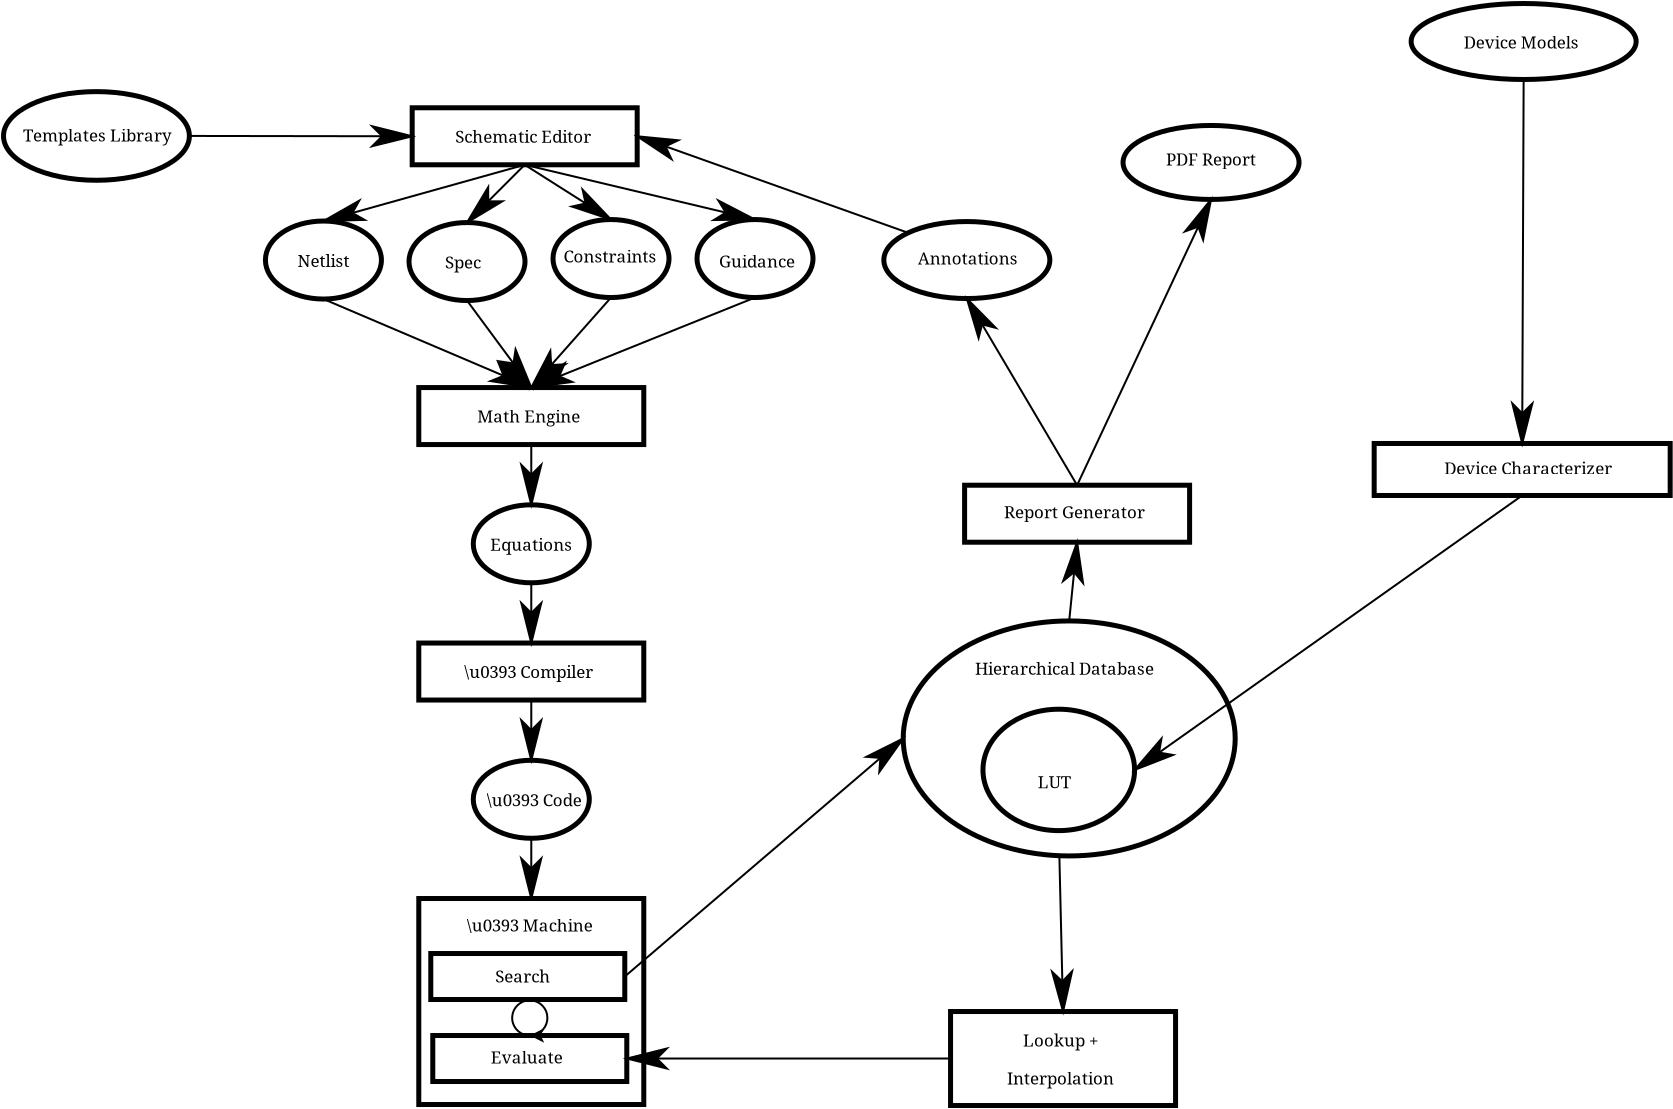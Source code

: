 <?xml version="1.0" encoding="UTF-8"?>
<dia:diagram xmlns:dia="http://www.lysator.liu.se/~alla/dia/">
  <dia:layer name="Background" visible="true" active="true">
    <dia:group>
      <dia:object type="Standard - Box" version="0" id="O0">
        <dia:attribute name="obj_pos">
          <dia:point val="94.903,44.109"/>
        </dia:attribute>
        <dia:attribute name="obj_bb">
          <dia:rectangle val="94.778,43.984;106.278,48.934"/>
        </dia:attribute>
        <dia:attribute name="elem_corner">
          <dia:point val="94.903,44.109"/>
        </dia:attribute>
        <dia:attribute name="elem_width">
          <dia:real val="11.25"/>
        </dia:attribute>
        <dia:attribute name="elem_height">
          <dia:real val="4.7"/>
        </dia:attribute>
        <dia:attribute name="border_width">
          <dia:real val="0.25"/>
        </dia:attribute>
        <dia:attribute name="show_background">
          <dia:boolean val="true"/>
        </dia:attribute>
      </dia:object>
      <dia:object type="Standard - Text" version="1" id="O1">
        <dia:attribute name="obj_pos">
          <dia:point val="100.403,45.859"/>
        </dia:attribute>
        <dia:attribute name="obj_bb">
          <dia:rectangle val="98.32,45.072;102.487,46.059"/>
        </dia:attribute>
        <dia:attribute name="text">
          <dia:composite type="text">
            <dia:attribute name="string">
              <dia:string>#Lookup +#</dia:string>
            </dia:attribute>
            <dia:attribute name="font">
              <dia:font family="serif" style="0" name="Times-Roman"/>
            </dia:attribute>
            <dia:attribute name="height">
              <dia:real val="1.058"/>
            </dia:attribute>
            <dia:attribute name="pos">
              <dia:point val="100.403,45.859"/>
            </dia:attribute>
            <dia:attribute name="color">
              <dia:color val="#000000"/>
            </dia:attribute>
            <dia:attribute name="alignment">
              <dia:enum val="1"/>
            </dia:attribute>
          </dia:composite>
        </dia:attribute>
        <dia:attribute name="valign">
          <dia:enum val="3"/>
        </dia:attribute>
      </dia:object>
      <dia:object type="Standard - Text" version="1" id="O2">
        <dia:attribute name="obj_pos">
          <dia:point val="100.403,47.759"/>
        </dia:attribute>
        <dia:attribute name="obj_bb">
          <dia:rectangle val="97.593,46.971;103.213,47.959"/>
        </dia:attribute>
        <dia:attribute name="text">
          <dia:composite type="text">
            <dia:attribute name="string">
              <dia:string>#Interpolation#</dia:string>
            </dia:attribute>
            <dia:attribute name="font">
              <dia:font family="serif" style="0" name="Times-Roman"/>
            </dia:attribute>
            <dia:attribute name="height">
              <dia:real val="1.058"/>
            </dia:attribute>
            <dia:attribute name="pos">
              <dia:point val="100.403,47.759"/>
            </dia:attribute>
            <dia:attribute name="color">
              <dia:color val="#000000"/>
            </dia:attribute>
            <dia:attribute name="alignment">
              <dia:enum val="1"/>
            </dia:attribute>
          </dia:composite>
        </dia:attribute>
        <dia:attribute name="valign">
          <dia:enum val="3"/>
        </dia:attribute>
      </dia:object>
    </dia:group>
    <dia:group>
      <dia:object type="Standard - Box" version="0" id="O3">
        <dia:attribute name="obj_pos">
          <dia:point val="95.605,17.794"/>
        </dia:attribute>
        <dia:attribute name="obj_bb">
          <dia:rectangle val="95.48,17.669;106.98,20.769"/>
        </dia:attribute>
        <dia:attribute name="elem_corner">
          <dia:point val="95.605,17.794"/>
        </dia:attribute>
        <dia:attribute name="elem_width">
          <dia:real val="11.25"/>
        </dia:attribute>
        <dia:attribute name="elem_height">
          <dia:real val="2.85"/>
        </dia:attribute>
        <dia:attribute name="border_width">
          <dia:real val="0.25"/>
        </dia:attribute>
        <dia:attribute name="show_background">
          <dia:boolean val="true"/>
        </dia:attribute>
      </dia:object>
      <dia:object type="Standard - Text" version="1" id="O4">
        <dia:attribute name="obj_pos">
          <dia:point val="101.105,19.444"/>
        </dia:attribute>
        <dia:attribute name="obj_bb">
          <dia:rectangle val="97.306,18.657;104.903,19.644"/>
        </dia:attribute>
        <dia:attribute name="text">
          <dia:composite type="text">
            <dia:attribute name="string">
              <dia:string>#Report Generator#</dia:string>
            </dia:attribute>
            <dia:attribute name="font">
              <dia:font family="serif" style="0" name="Times-Roman"/>
            </dia:attribute>
            <dia:attribute name="height">
              <dia:real val="1.058"/>
            </dia:attribute>
            <dia:attribute name="pos">
              <dia:point val="101.105,19.444"/>
            </dia:attribute>
            <dia:attribute name="color">
              <dia:color val="#000000"/>
            </dia:attribute>
            <dia:attribute name="alignment">
              <dia:enum val="1"/>
            </dia:attribute>
          </dia:composite>
        </dia:attribute>
        <dia:attribute name="valign">
          <dia:enum val="3"/>
        </dia:attribute>
      </dia:object>
    </dia:group>
    <dia:group>
      <dia:object type="Standard - Box" version="0" id="O5">
        <dia:attribute name="obj_pos">
          <dia:point val="116.084,15.707"/>
        </dia:attribute>
        <dia:attribute name="obj_bb">
          <dia:rectangle val="115.959,15.582;131.009,18.431"/>
        </dia:attribute>
        <dia:attribute name="elem_corner">
          <dia:point val="116.084,15.707"/>
        </dia:attribute>
        <dia:attribute name="elem_width">
          <dia:real val="14.8"/>
        </dia:attribute>
        <dia:attribute name="elem_height">
          <dia:real val="2.6"/>
        </dia:attribute>
        <dia:attribute name="border_width">
          <dia:real val="0.25"/>
        </dia:attribute>
        <dia:attribute name="show_background">
          <dia:boolean val="true"/>
        </dia:attribute>
      </dia:object>
      <dia:object type="Standard - Text" version="1" id="O6">
        <dia:attribute name="obj_pos">
          <dia:point val="123.784,17.256"/>
        </dia:attribute>
        <dia:attribute name="obj_bb">
          <dia:rectangle val="119.222,16.469;128.347,17.456"/>
        </dia:attribute>
        <dia:attribute name="text">
          <dia:composite type="text">
            <dia:attribute name="string">
              <dia:string>#Device Characterizer#</dia:string>
            </dia:attribute>
            <dia:attribute name="font">
              <dia:font family="serif" style="0" name="Times-Roman"/>
            </dia:attribute>
            <dia:attribute name="height">
              <dia:real val="1.058"/>
            </dia:attribute>
            <dia:attribute name="pos">
              <dia:point val="123.784,17.256"/>
            </dia:attribute>
            <dia:attribute name="color">
              <dia:color val="#000000"/>
            </dia:attribute>
            <dia:attribute name="alignment">
              <dia:enum val="1"/>
            </dia:attribute>
          </dia:composite>
        </dia:attribute>
        <dia:attribute name="valign">
          <dia:enum val="3"/>
        </dia:attribute>
      </dia:object>
    </dia:group>
    <dia:group>
      <dia:object type="Standard - Ellipse" version="0" id="O7">
        <dia:attribute name="obj_pos">
          <dia:point val="71.039,31.547"/>
        </dia:attribute>
        <dia:attribute name="obj_bb">
          <dia:rectangle val="70.914,31.422;76.964,35.572"/>
        </dia:attribute>
        <dia:attribute name="elem_corner">
          <dia:point val="71.039,31.547"/>
        </dia:attribute>
        <dia:attribute name="elem_width">
          <dia:real val="5.8"/>
        </dia:attribute>
        <dia:attribute name="elem_height">
          <dia:real val="3.9"/>
        </dia:attribute>
        <dia:attribute name="border_width">
          <dia:real val="0.25"/>
        </dia:attribute>
      </dia:object>
      <dia:object type="Standard - Text" version="1" id="O8">
        <dia:attribute name="obj_pos">
          <dia:point val="74.089,33.847"/>
        </dia:attribute>
        <dia:attribute name="obj_bb">
          <dia:rectangle val="71.359,33.059;76.819,34.047"/>
        </dia:attribute>
        <dia:attribute name="text">
          <dia:composite type="text">
            <dia:attribute name="string">
              <dia:string>#\u0393 Code#</dia:string>
            </dia:attribute>
            <dia:attribute name="font">
              <dia:font family="serif" style="0" name="Times-Roman"/>
            </dia:attribute>
            <dia:attribute name="height">
              <dia:real val="1.058"/>
            </dia:attribute>
            <dia:attribute name="pos">
              <dia:point val="74.089,33.847"/>
            </dia:attribute>
            <dia:attribute name="color">
              <dia:color val="#000000"/>
            </dia:attribute>
            <dia:attribute name="alignment">
              <dia:enum val="1"/>
            </dia:attribute>
          </dia:composite>
        </dia:attribute>
        <dia:attribute name="valign">
          <dia:enum val="3"/>
        </dia:attribute>
      </dia:object>
    </dia:group>
    <dia:object type="Standard - Box" version="0" id="O9">
      <dia:attribute name="obj_pos">
        <dia:point val="68.314,25.685"/>
      </dia:attribute>
      <dia:attribute name="obj_bb">
        <dia:rectangle val="68.189,25.56;79.689,28.66"/>
      </dia:attribute>
      <dia:attribute name="elem_corner">
        <dia:point val="68.314,25.685"/>
      </dia:attribute>
      <dia:attribute name="elem_width">
        <dia:real val="11.25"/>
      </dia:attribute>
      <dia:attribute name="elem_height">
        <dia:real val="2.85"/>
      </dia:attribute>
      <dia:attribute name="border_width">
        <dia:real val="0.25"/>
      </dia:attribute>
      <dia:attribute name="show_background">
        <dia:boolean val="true"/>
      </dia:attribute>
    </dia:object>
    <dia:object type="Standard - Text" version="1" id="O10">
      <dia:attribute name="obj_pos">
        <dia:point val="73.814,27.435"/>
      </dia:attribute>
      <dia:attribute name="obj_bb">
        <dia:rectangle val="70.21,26.647;77.418,27.635"/>
      </dia:attribute>
      <dia:attribute name="text">
        <dia:composite type="text">
          <dia:attribute name="string">
            <dia:string>#\u0393 Compiler#</dia:string>
          </dia:attribute>
          <dia:attribute name="font">
            <dia:font family="serif" style="0" name="Times-Roman"/>
          </dia:attribute>
          <dia:attribute name="height">
            <dia:real val="1.058"/>
          </dia:attribute>
          <dia:attribute name="pos">
            <dia:point val="73.814,27.435"/>
          </dia:attribute>
          <dia:attribute name="color">
            <dia:color val="#000000"/>
          </dia:attribute>
          <dia:attribute name="alignment">
            <dia:enum val="1"/>
          </dia:attribute>
        </dia:composite>
      </dia:attribute>
      <dia:attribute name="valign">
        <dia:enum val="3"/>
      </dia:attribute>
    </dia:object>
    <dia:group>
      <dia:object type="Standard - Ellipse" version="0" id="O11">
        <dia:attribute name="obj_pos">
          <dia:point val="71.039,18.773"/>
        </dia:attribute>
        <dia:attribute name="obj_bb">
          <dia:rectangle val="70.914,18.648;76.964,22.798"/>
        </dia:attribute>
        <dia:attribute name="elem_corner">
          <dia:point val="71.039,18.773"/>
        </dia:attribute>
        <dia:attribute name="elem_width">
          <dia:real val="5.8"/>
        </dia:attribute>
        <dia:attribute name="elem_height">
          <dia:real val="3.9"/>
        </dia:attribute>
        <dia:attribute name="border_width">
          <dia:real val="0.25"/>
        </dia:attribute>
      </dia:object>
      <dia:object type="Standard - Text" version="1" id="O12">
        <dia:attribute name="obj_pos">
          <dia:point val="73.939,21.073"/>
        </dia:attribute>
        <dia:attribute name="obj_bb">
          <dia:rectangle val="71.783,20.285;76.095,21.273"/>
        </dia:attribute>
        <dia:attribute name="text">
          <dia:composite type="text">
            <dia:attribute name="string">
              <dia:string>#Equations#</dia:string>
            </dia:attribute>
            <dia:attribute name="font">
              <dia:font family="serif" style="0" name="Times-Roman"/>
            </dia:attribute>
            <dia:attribute name="height">
              <dia:real val="1.058"/>
            </dia:attribute>
            <dia:attribute name="pos">
              <dia:point val="73.939,21.073"/>
            </dia:attribute>
            <dia:attribute name="color">
              <dia:color val="#000000"/>
            </dia:attribute>
            <dia:attribute name="alignment">
              <dia:enum val="1"/>
            </dia:attribute>
          </dia:composite>
        </dia:attribute>
        <dia:attribute name="valign">
          <dia:enum val="3"/>
        </dia:attribute>
      </dia:object>
    </dia:group>
    <dia:group>
      <dia:object type="Standard - Box" version="0" id="O13">
        <dia:attribute name="obj_pos">
          <dia:point val="68.314,12.911"/>
        </dia:attribute>
        <dia:attribute name="obj_bb">
          <dia:rectangle val="68.189,12.786;79.689,15.886"/>
        </dia:attribute>
        <dia:attribute name="elem_corner">
          <dia:point val="68.314,12.911"/>
        </dia:attribute>
        <dia:attribute name="elem_width">
          <dia:real val="11.25"/>
        </dia:attribute>
        <dia:attribute name="elem_height">
          <dia:real val="2.85"/>
        </dia:attribute>
        <dia:attribute name="border_width">
          <dia:real val="0.25"/>
        </dia:attribute>
        <dia:attribute name="show_background">
          <dia:boolean val="true"/>
        </dia:attribute>
      </dia:object>
      <dia:object type="Standard - Text" version="1" id="O14">
        <dia:attribute name="obj_pos">
          <dia:point val="73.814,14.661"/>
        </dia:attribute>
        <dia:attribute name="obj_bb">
          <dia:rectangle val="71.039,13.873;76.589,14.861"/>
        </dia:attribute>
        <dia:attribute name="text">
          <dia:composite type="text">
            <dia:attribute name="string">
              <dia:string>#Math Engine#</dia:string>
            </dia:attribute>
            <dia:attribute name="font">
              <dia:font family="serif" style="0" name="Times-Roman"/>
            </dia:attribute>
            <dia:attribute name="height">
              <dia:real val="1.058"/>
            </dia:attribute>
            <dia:attribute name="pos">
              <dia:point val="73.814,14.661"/>
            </dia:attribute>
            <dia:attribute name="color">
              <dia:color val="#000000"/>
            </dia:attribute>
            <dia:attribute name="alignment">
              <dia:enum val="1"/>
            </dia:attribute>
          </dia:composite>
        </dia:attribute>
        <dia:attribute name="valign">
          <dia:enum val="3"/>
        </dia:attribute>
      </dia:object>
    </dia:group>
    <dia:group>
      <dia:object type="Standard - Box" version="0" id="O15">
        <dia:attribute name="obj_pos">
          <dia:point val="67.984,-1.078"/>
        </dia:attribute>
        <dia:attribute name="obj_bb">
          <dia:rectangle val="67.859,-1.203;79.359,1.897"/>
        </dia:attribute>
        <dia:attribute name="elem_corner">
          <dia:point val="67.984,-1.078"/>
        </dia:attribute>
        <dia:attribute name="elem_width">
          <dia:real val="11.25"/>
        </dia:attribute>
        <dia:attribute name="elem_height">
          <dia:real val="2.85"/>
        </dia:attribute>
        <dia:attribute name="border_width">
          <dia:real val="0.25"/>
        </dia:attribute>
        <dia:attribute name="show_background">
          <dia:boolean val="true"/>
        </dia:attribute>
      </dia:object>
      <dia:object type="Standard - Text" version="1" id="O16">
        <dia:attribute name="obj_pos">
          <dia:point val="73.534,0.672"/>
        </dia:attribute>
        <dia:attribute name="obj_bb">
          <dia:rectangle val="69.809,-0.115;77.259,0.872"/>
        </dia:attribute>
        <dia:attribute name="text">
          <dia:composite type="text">
            <dia:attribute name="string">
              <dia:string>#Schematic Editor#</dia:string>
            </dia:attribute>
            <dia:attribute name="font">
              <dia:font family="serif" style="0" name="Times-Roman"/>
            </dia:attribute>
            <dia:attribute name="height">
              <dia:real val="1.058"/>
            </dia:attribute>
            <dia:attribute name="pos">
              <dia:point val="73.534,0.672"/>
            </dia:attribute>
            <dia:attribute name="color">
              <dia:color val="#000000"/>
            </dia:attribute>
            <dia:attribute name="alignment">
              <dia:enum val="1"/>
            </dia:attribute>
          </dia:composite>
        </dia:attribute>
        <dia:attribute name="valign">
          <dia:enum val="3"/>
        </dia:attribute>
      </dia:object>
    </dia:group>
    <dia:group>
      <dia:object type="Standard - Ellipse" version="0" id="O17">
        <dia:attribute name="obj_pos">
          <dia:point val="60.646,4.585"/>
        </dia:attribute>
        <dia:attribute name="obj_bb">
          <dia:rectangle val="60.521,4.46;66.571,8.61"/>
        </dia:attribute>
        <dia:attribute name="elem_corner">
          <dia:point val="60.646,4.585"/>
        </dia:attribute>
        <dia:attribute name="elem_width">
          <dia:real val="5.8"/>
        </dia:attribute>
        <dia:attribute name="elem_height">
          <dia:real val="3.9"/>
        </dia:attribute>
        <dia:attribute name="border_width">
          <dia:real val="0.25"/>
        </dia:attribute>
      </dia:object>
      <dia:object type="Standard - Text" version="1" id="O18">
        <dia:attribute name="obj_pos">
          <dia:point val="63.546,6.885"/>
        </dia:attribute>
        <dia:attribute name="obj_bb">
          <dia:rectangle val="62.099,6.098;64.993,7.085"/>
        </dia:attribute>
        <dia:attribute name="text">
          <dia:composite type="text">
            <dia:attribute name="string">
              <dia:string>#Netlist#</dia:string>
            </dia:attribute>
            <dia:attribute name="font">
              <dia:font family="serif" style="0" name="Times-Roman"/>
            </dia:attribute>
            <dia:attribute name="height">
              <dia:real val="1.058"/>
            </dia:attribute>
            <dia:attribute name="pos">
              <dia:point val="63.546,6.885"/>
            </dia:attribute>
            <dia:attribute name="color">
              <dia:color val="#000000"/>
            </dia:attribute>
            <dia:attribute name="alignment">
              <dia:enum val="1"/>
            </dia:attribute>
          </dia:composite>
        </dia:attribute>
        <dia:attribute name="valign">
          <dia:enum val="3"/>
        </dia:attribute>
      </dia:object>
    </dia:group>
    <dia:group>
      <dia:object type="Standard - Ellipse" version="0" id="O19">
        <dia:attribute name="obj_pos">
          <dia:point val="117.932,-6.292"/>
        </dia:attribute>
        <dia:attribute name="obj_bb">
          <dia:rectangle val="117.807,-6.417;129.307,-2.367"/>
        </dia:attribute>
        <dia:attribute name="elem_corner">
          <dia:point val="117.932,-6.292"/>
        </dia:attribute>
        <dia:attribute name="elem_width">
          <dia:real val="11.25"/>
        </dia:attribute>
        <dia:attribute name="elem_height">
          <dia:real val="3.8"/>
        </dia:attribute>
        <dia:attribute name="border_width">
          <dia:real val="0.25"/>
        </dia:attribute>
      </dia:object>
      <dia:object type="Standard - Text" version="1" id="O20">
        <dia:attribute name="obj_pos">
          <dia:point val="123.432,-4.042"/>
        </dia:attribute>
        <dia:attribute name="obj_bb">
          <dia:rectangle val="120.285,-4.829;126.58,-3.842"/>
        </dia:attribute>
        <dia:attribute name="text">
          <dia:composite type="text">
            <dia:attribute name="string">
              <dia:string>#Device Models#</dia:string>
            </dia:attribute>
            <dia:attribute name="font">
              <dia:font family="serif" style="0" name="Times-Roman"/>
            </dia:attribute>
            <dia:attribute name="height">
              <dia:real val="1.058"/>
            </dia:attribute>
            <dia:attribute name="pos">
              <dia:point val="123.432,-4.042"/>
            </dia:attribute>
            <dia:attribute name="color">
              <dia:color val="#000000"/>
            </dia:attribute>
            <dia:attribute name="alignment">
              <dia:enum val="1"/>
            </dia:attribute>
          </dia:composite>
        </dia:attribute>
        <dia:attribute name="valign">
          <dia:enum val="3"/>
        </dia:attribute>
      </dia:object>
    </dia:group>
    <dia:object type="Standard - Ellipse" version="0" id="O21">
      <dia:attribute name="obj_pos">
        <dia:point val="82.225,4.51"/>
      </dia:attribute>
      <dia:attribute name="obj_bb">
        <dia:rectangle val="82.1,4.385;88.15,8.535"/>
      </dia:attribute>
      <dia:attribute name="elem_corner">
        <dia:point val="82.225,4.51"/>
      </dia:attribute>
      <dia:attribute name="elem_width">
        <dia:real val="5.8"/>
      </dia:attribute>
      <dia:attribute name="elem_height">
        <dia:real val="3.9"/>
      </dia:attribute>
      <dia:attribute name="border_width">
        <dia:real val="0.25"/>
      </dia:attribute>
    </dia:object>
    <dia:object type="Standard - Text" version="1" id="O22">
      <dia:attribute name="obj_pos">
        <dia:point val="85.225,6.91"/>
      </dia:attribute>
      <dia:attribute name="obj_bb">
        <dia:rectangle val="83.193,6.123;87.258,7.11"/>
      </dia:attribute>
      <dia:attribute name="text">
        <dia:composite type="text">
          <dia:attribute name="string">
            <dia:string>#Guidance#</dia:string>
          </dia:attribute>
          <dia:attribute name="font">
            <dia:font family="serif" style="0" name="Times-Roman"/>
          </dia:attribute>
          <dia:attribute name="height">
            <dia:real val="1.058"/>
          </dia:attribute>
          <dia:attribute name="pos">
            <dia:point val="85.225,6.91"/>
          </dia:attribute>
          <dia:attribute name="color">
            <dia:color val="#000000"/>
          </dia:attribute>
          <dia:attribute name="alignment">
            <dia:enum val="1"/>
          </dia:attribute>
        </dia:composite>
      </dia:attribute>
      <dia:attribute name="valign">
        <dia:enum val="3"/>
      </dia:attribute>
    </dia:object>
    <dia:group>
      <dia:object type="Standard - Ellipse" version="0" id="O23">
        <dia:attribute name="obj_pos">
          <dia:point val="75.025,4.51"/>
        </dia:attribute>
        <dia:attribute name="obj_bb">
          <dia:rectangle val="74.9,4.385;80.95,8.535"/>
        </dia:attribute>
        <dia:attribute name="elem_corner">
          <dia:point val="75.025,4.51"/>
        </dia:attribute>
        <dia:attribute name="elem_width">
          <dia:real val="5.8"/>
        </dia:attribute>
        <dia:attribute name="elem_height">
          <dia:real val="3.9"/>
        </dia:attribute>
        <dia:attribute name="border_width">
          <dia:real val="0.25"/>
        </dia:attribute>
      </dia:object>
      <dia:object type="Standard - Text" version="1" id="O24">
        <dia:attribute name="obj_pos">
          <dia:point val="77.875,6.66"/>
        </dia:attribute>
        <dia:attribute name="obj_bb">
          <dia:rectangle val="75.388,5.873;80.363,6.86"/>
        </dia:attribute>
        <dia:attribute name="text">
          <dia:composite type="text">
            <dia:attribute name="string">
              <dia:string>#Constraints#</dia:string>
            </dia:attribute>
            <dia:attribute name="font">
              <dia:font family="serif" style="0" name="Times-Roman"/>
            </dia:attribute>
            <dia:attribute name="height">
              <dia:real val="1.058"/>
            </dia:attribute>
            <dia:attribute name="pos">
              <dia:point val="77.875,6.66"/>
            </dia:attribute>
            <dia:attribute name="color">
              <dia:color val="#000000"/>
            </dia:attribute>
            <dia:attribute name="alignment">
              <dia:enum val="1"/>
            </dia:attribute>
          </dia:composite>
        </dia:attribute>
        <dia:attribute name="valign">
          <dia:enum val="3"/>
        </dia:attribute>
      </dia:object>
      <dia:group>
        <dia:object type="Standard - Ellipse" version="0" id="O25">
          <dia:attribute name="obj_pos">
            <dia:point val="67.825,4.66"/>
          </dia:attribute>
          <dia:attribute name="obj_bb">
            <dia:rectangle val="67.7,4.535;73.75,8.685"/>
          </dia:attribute>
          <dia:attribute name="elem_corner">
            <dia:point val="67.825,4.66"/>
          </dia:attribute>
          <dia:attribute name="elem_width">
            <dia:real val="5.8"/>
          </dia:attribute>
          <dia:attribute name="elem_height">
            <dia:real val="3.9"/>
          </dia:attribute>
          <dia:attribute name="border_width">
            <dia:real val="0.25"/>
          </dia:attribute>
        </dia:object>
        <dia:object type="Standard - Text" version="1" id="O26">
          <dia:attribute name="obj_pos">
            <dia:point val="70.525,6.96"/>
          </dia:attribute>
          <dia:attribute name="obj_bb">
            <dia:rectangle val="69.477,6.173;71.574,7.16"/>
          </dia:attribute>
          <dia:attribute name="text">
            <dia:composite type="text">
              <dia:attribute name="string">
                <dia:string>#Spec#</dia:string>
              </dia:attribute>
              <dia:attribute name="font">
                <dia:font family="serif" style="0" name="Times-Roman"/>
              </dia:attribute>
              <dia:attribute name="height">
                <dia:real val="1.058"/>
              </dia:attribute>
              <dia:attribute name="pos">
                <dia:point val="70.525,6.96"/>
              </dia:attribute>
              <dia:attribute name="color">
                <dia:color val="#000000"/>
              </dia:attribute>
              <dia:attribute name="alignment">
                <dia:enum val="1"/>
              </dia:attribute>
            </dia:composite>
          </dia:attribute>
          <dia:attribute name="valign">
            <dia:enum val="3"/>
          </dia:attribute>
        </dia:object>
      </dia:group>
    </dia:group>
    <dia:group>
      <dia:object type="Standard - Ellipse" version="0" id="O27">
        <dia:attribute name="obj_pos">
          <dia:point val="103.527,-0.194"/>
        </dia:attribute>
        <dia:attribute name="obj_bb">
          <dia:rectangle val="103.402,-0.319;112.452,3.631"/>
        </dia:attribute>
        <dia:attribute name="elem_corner">
          <dia:point val="103.527,-0.194"/>
        </dia:attribute>
        <dia:attribute name="elem_width">
          <dia:real val="8.8"/>
        </dia:attribute>
        <dia:attribute name="elem_height">
          <dia:real val="3.7"/>
        </dia:attribute>
        <dia:attribute name="border_width">
          <dia:real val="0.25"/>
        </dia:attribute>
      </dia:object>
      <dia:object type="Standard - Text" version="1" id="O28">
        <dia:attribute name="obj_pos">
          <dia:point val="107.927,1.806"/>
        </dia:attribute>
        <dia:attribute name="obj_bb">
          <dia:rectangle val="105.404,1.019;110.449,2.006"/>
        </dia:attribute>
        <dia:attribute name="text">
          <dia:composite type="text">
            <dia:attribute name="string">
              <dia:string>#PDF Report#</dia:string>
            </dia:attribute>
            <dia:attribute name="font">
              <dia:font family="serif" style="0" name="Times-Roman"/>
            </dia:attribute>
            <dia:attribute name="height">
              <dia:real val="1.058"/>
            </dia:attribute>
            <dia:attribute name="pos">
              <dia:point val="107.927,1.806"/>
            </dia:attribute>
            <dia:attribute name="color">
              <dia:color val="#000000"/>
            </dia:attribute>
            <dia:attribute name="alignment">
              <dia:enum val="1"/>
            </dia:attribute>
          </dia:composite>
        </dia:attribute>
        <dia:attribute name="valign">
          <dia:enum val="3"/>
        </dia:attribute>
      </dia:object>
    </dia:group>
    <dia:group>
      <dia:object type="Standard - Ellipse" version="0" id="O29">
        <dia:attribute name="obj_pos">
          <dia:point val="91.567,4.61"/>
        </dia:attribute>
        <dia:attribute name="obj_bb">
          <dia:rectangle val="91.442,4.485;99.992,8.585"/>
        </dia:attribute>
        <dia:attribute name="elem_corner">
          <dia:point val="91.567,4.61"/>
        </dia:attribute>
        <dia:attribute name="elem_width">
          <dia:real val="8.3"/>
        </dia:attribute>
        <dia:attribute name="elem_height">
          <dia:real val="3.85"/>
        </dia:attribute>
        <dia:attribute name="border_width">
          <dia:real val="0.25"/>
        </dia:attribute>
      </dia:object>
      <dia:object type="Standard - Text" version="1" id="O30">
        <dia:attribute name="obj_pos">
          <dia:point val="95.767,6.76"/>
        </dia:attribute>
        <dia:attribute name="obj_bb">
          <dia:rectangle val="93.188,5.973;98.346,6.96"/>
        </dia:attribute>
        <dia:attribute name="text">
          <dia:composite type="text">
            <dia:attribute name="string">
              <dia:string>#Annotations#</dia:string>
            </dia:attribute>
            <dia:attribute name="font">
              <dia:font family="serif" style="0" name="Times-Roman"/>
            </dia:attribute>
            <dia:attribute name="height">
              <dia:real val="1.058"/>
            </dia:attribute>
            <dia:attribute name="pos">
              <dia:point val="95.767,6.76"/>
            </dia:attribute>
            <dia:attribute name="color">
              <dia:color val="#000000"/>
            </dia:attribute>
            <dia:attribute name="alignment">
              <dia:enum val="1"/>
            </dia:attribute>
          </dia:composite>
        </dia:attribute>
        <dia:attribute name="valign">
          <dia:enum val="3"/>
        </dia:attribute>
      </dia:object>
    </dia:group>
    <dia:object type="Standard - Line" version="0" id="O31">
      <dia:attribute name="obj_pos">
        <dia:point val="73.609,1.772"/>
      </dia:attribute>
      <dia:attribute name="obj_bb">
        <dia:rectangle val="63.347,1.711;73.671,4.653"/>
      </dia:attribute>
      <dia:attribute name="conn_endpoints">
        <dia:point val="73.609,1.772"/>
        <dia:point val="63.546,4.585"/>
      </dia:attribute>
      <dia:attribute name="numcp">
        <dia:int val="1"/>
      </dia:attribute>
      <dia:attribute name="end_arrow">
        <dia:enum val="22"/>
      </dia:attribute>
      <dia:attribute name="end_arrow_length">
        <dia:real val="2"/>
      </dia:attribute>
      <dia:attribute name="end_arrow_width">
        <dia:real val="1"/>
      </dia:attribute>
      <dia:connections>
        <dia:connection handle="0" to="O15" connection="6"/>
        <dia:connection handle="1" to="O17" connection="1"/>
      </dia:connections>
    </dia:object>
    <dia:object type="Standard - Line" version="0" id="O32">
      <dia:attribute name="obj_pos">
        <dia:point val="73.609,1.772"/>
      </dia:attribute>
      <dia:attribute name="obj_bb">
        <dia:rectangle val="70.58,1.702;73.68,4.806"/>
      </dia:attribute>
      <dia:attribute name="conn_endpoints">
        <dia:point val="73.609,1.772"/>
        <dia:point val="70.725,4.66"/>
      </dia:attribute>
      <dia:attribute name="numcp">
        <dia:int val="1"/>
      </dia:attribute>
      <dia:attribute name="end_arrow">
        <dia:enum val="22"/>
      </dia:attribute>
      <dia:attribute name="end_arrow_length">
        <dia:real val="2"/>
      </dia:attribute>
      <dia:attribute name="end_arrow_width">
        <dia:real val="1"/>
      </dia:attribute>
      <dia:connections>
        <dia:connection handle="0" to="O15" connection="6"/>
        <dia:connection handle="1" to="O25" connection="1"/>
      </dia:connections>
    </dia:object>
    <dia:object type="Standard - Line" version="0" id="O33">
      <dia:attribute name="obj_pos">
        <dia:point val="73.609,1.772"/>
      </dia:attribute>
      <dia:attribute name="obj_bb">
        <dia:rectangle val="73.54,1.703;78.099,4.621"/>
      </dia:attribute>
      <dia:attribute name="conn_endpoints">
        <dia:point val="73.609,1.772"/>
        <dia:point val="77.925,4.51"/>
      </dia:attribute>
      <dia:attribute name="numcp">
        <dia:int val="1"/>
      </dia:attribute>
      <dia:attribute name="end_arrow">
        <dia:enum val="22"/>
      </dia:attribute>
      <dia:attribute name="end_arrow_length">
        <dia:real val="2"/>
      </dia:attribute>
      <dia:attribute name="end_arrow_width">
        <dia:real val="1"/>
      </dia:attribute>
      <dia:connections>
        <dia:connection handle="0" to="O15" connection="6"/>
        <dia:connection handle="1" to="O23" connection="1"/>
      </dia:connections>
    </dia:object>
    <dia:object type="Standard - Line" version="0" id="O34">
      <dia:attribute name="obj_pos">
        <dia:point val="73.609,1.772"/>
      </dia:attribute>
      <dia:attribute name="obj_bb">
        <dia:rectangle val="73.549,1.712;85.326,4.603"/>
      </dia:attribute>
      <dia:attribute name="conn_endpoints">
        <dia:point val="73.609,1.772"/>
        <dia:point val="85.125,4.51"/>
      </dia:attribute>
      <dia:attribute name="numcp">
        <dia:int val="1"/>
      </dia:attribute>
      <dia:attribute name="end_arrow">
        <dia:enum val="22"/>
      </dia:attribute>
      <dia:attribute name="end_arrow_length">
        <dia:real val="2"/>
      </dia:attribute>
      <dia:attribute name="end_arrow_width">
        <dia:real val="1"/>
      </dia:attribute>
      <dia:connections>
        <dia:connection handle="0" to="O15" connection="6"/>
        <dia:connection handle="1" to="O21" connection="1"/>
      </dia:connections>
    </dia:object>
    <dia:object type="Standard - Line" version="0" id="O35">
      <dia:attribute name="obj_pos">
        <dia:point val="92.782,5.174"/>
      </dia:attribute>
      <dia:attribute name="obj_bb">
        <dia:rectangle val="79.04,0.278;92.846,5.238"/>
      </dia:attribute>
      <dia:attribute name="conn_endpoints">
        <dia:point val="92.782,5.174"/>
        <dia:point val="79.234,0.347"/>
      </dia:attribute>
      <dia:attribute name="numcp">
        <dia:int val="1"/>
      </dia:attribute>
      <dia:attribute name="end_arrow">
        <dia:enum val="22"/>
      </dia:attribute>
      <dia:attribute name="end_arrow_length">
        <dia:real val="2"/>
      </dia:attribute>
      <dia:attribute name="end_arrow_width">
        <dia:real val="1"/>
      </dia:attribute>
      <dia:connections>
        <dia:connection handle="0" to="O29" connection="0"/>
        <dia:connection handle="1" to="O15" connection="4"/>
      </dia:connections>
    </dia:object>
    <dia:object type="Standard - Line" version="0" id="O36">
      <dia:attribute name="obj_pos">
        <dia:point val="101.23,17.794"/>
      </dia:attribute>
      <dia:attribute name="obj_bb">
        <dia:rectangle val="95.612,8.283;101.298,17.863"/>
      </dia:attribute>
      <dia:attribute name="conn_endpoints">
        <dia:point val="101.23,17.794"/>
        <dia:point val="95.717,8.46"/>
      </dia:attribute>
      <dia:attribute name="numcp">
        <dia:int val="1"/>
      </dia:attribute>
      <dia:attribute name="end_arrow">
        <dia:enum val="22"/>
      </dia:attribute>
      <dia:attribute name="end_arrow_length">
        <dia:real val="2"/>
      </dia:attribute>
      <dia:attribute name="end_arrow_width">
        <dia:real val="1"/>
      </dia:attribute>
      <dia:connections>
        <dia:connection handle="0" to="O3" connection="1"/>
        <dia:connection handle="1" to="O29" connection="6"/>
      </dia:connections>
    </dia:object>
    <dia:object type="Standard - Line" version="0" id="O37">
      <dia:attribute name="obj_pos">
        <dia:point val="101.23,17.794"/>
      </dia:attribute>
      <dia:attribute name="obj_bb">
        <dia:rectangle val="101.163,3.32;108.014,17.861"/>
      </dia:attribute>
      <dia:attribute name="conn_endpoints">
        <dia:point val="101.23,17.794"/>
        <dia:point val="107.927,3.506"/>
      </dia:attribute>
      <dia:attribute name="numcp">
        <dia:int val="1"/>
      </dia:attribute>
      <dia:attribute name="end_arrow">
        <dia:enum val="22"/>
      </dia:attribute>
      <dia:attribute name="end_arrow_length">
        <dia:real val="2"/>
      </dia:attribute>
      <dia:attribute name="end_arrow_width">
        <dia:real val="1"/>
      </dia:attribute>
      <dia:connections>
        <dia:connection handle="0" to="O3" connection="1"/>
        <dia:connection handle="1" to="O27" connection="6"/>
      </dia:connections>
    </dia:object>
    <dia:object type="Standard - Line" version="0" id="O38">
      <dia:attribute name="obj_pos">
        <dia:point val="100.835,24.58"/>
      </dia:attribute>
      <dia:attribute name="obj_bb">
        <dia:rectangle val="100.424,20.439;101.603,24.635"/>
      </dia:attribute>
      <dia:attribute name="conn_endpoints">
        <dia:point val="100.835,24.58"/>
        <dia:point val="101.23,20.644"/>
      </dia:attribute>
      <dia:attribute name="numcp">
        <dia:int val="1"/>
      </dia:attribute>
      <dia:attribute name="end_arrow">
        <dia:enum val="22"/>
      </dia:attribute>
      <dia:attribute name="end_arrow_length">
        <dia:real val="2"/>
      </dia:attribute>
      <dia:attribute name="end_arrow_width">
        <dia:real val="1"/>
      </dia:attribute>
      <dia:connections>
        <dia:connection handle="0" to="O55" connection="1"/>
        <dia:connection handle="1" to="O3" connection="6"/>
      </dia:connections>
    </dia:object>
    <dia:object type="Standard - Line" version="0" id="O39">
      <dia:attribute name="obj_pos">
        <dia:point val="100.313,35.063"/>
      </dia:attribute>
      <dia:attribute name="obj_bb">
        <dia:rectangle val="99.885,35.012;101.069,44.315"/>
      </dia:attribute>
      <dia:attribute name="conn_endpoints">
        <dia:point val="100.313,35.063"/>
        <dia:point val="100.528,44.109"/>
      </dia:attribute>
      <dia:attribute name="numcp">
        <dia:int val="1"/>
      </dia:attribute>
      <dia:attribute name="end_arrow">
        <dia:enum val="22"/>
      </dia:attribute>
      <dia:attribute name="end_arrow_length">
        <dia:real val="2"/>
      </dia:attribute>
      <dia:attribute name="end_arrow_width">
        <dia:real val="1"/>
      </dia:attribute>
      <dia:connections>
        <dia:connection handle="0" to="O56" connection="6"/>
        <dia:connection handle="1" to="O0" connection="1"/>
      </dia:connections>
    </dia:object>
    <dia:object type="Standard - Line" version="0" id="O40">
      <dia:attribute name="obj_pos">
        <dia:point val="123.557,-2.492"/>
      </dia:attribute>
      <dia:attribute name="obj_bb">
        <dia:rectangle val="122.901,-2.542;124.085,15.913"/>
      </dia:attribute>
      <dia:attribute name="conn_endpoints">
        <dia:point val="123.557,-2.492"/>
        <dia:point val="123.484,15.707"/>
      </dia:attribute>
      <dia:attribute name="numcp">
        <dia:int val="1"/>
      </dia:attribute>
      <dia:attribute name="end_arrow">
        <dia:enum val="22"/>
      </dia:attribute>
      <dia:attribute name="end_arrow_length">
        <dia:real val="2"/>
      </dia:attribute>
      <dia:attribute name="end_arrow_width">
        <dia:real val="1"/>
      </dia:attribute>
      <dia:connections>
        <dia:connection handle="0" to="O19" connection="6"/>
        <dia:connection handle="1" to="O5" connection="1"/>
      </dia:connections>
    </dia:object>
    <dia:object type="Standard - Line" version="0" id="O41">
      <dia:attribute name="obj_pos">
        <dia:point val="63.546,8.485"/>
      </dia:attribute>
      <dia:attribute name="obj_bb">
        <dia:rectangle val="63.48,8.42;74.129,12.992"/>
      </dia:attribute>
      <dia:attribute name="conn_endpoints">
        <dia:point val="63.546,8.485"/>
        <dia:point val="73.939,12.911"/>
      </dia:attribute>
      <dia:attribute name="numcp">
        <dia:int val="1"/>
      </dia:attribute>
      <dia:attribute name="end_arrow">
        <dia:enum val="22"/>
      </dia:attribute>
      <dia:attribute name="end_arrow_length">
        <dia:real val="2"/>
      </dia:attribute>
      <dia:attribute name="end_arrow_width">
        <dia:real val="1"/>
      </dia:attribute>
      <dia:connections>
        <dia:connection handle="0" to="O17" connection="6"/>
        <dia:connection handle="1" to="O13" connection="1"/>
      </dia:connections>
    </dia:object>
    <dia:object type="Standard - Line" version="0" id="O42">
      <dia:attribute name="obj_pos">
        <dia:point val="70.725,8.56"/>
      </dia:attribute>
      <dia:attribute name="obj_bb">
        <dia:rectangle val="70.655,8.49;74.061,13.077"/>
      </dia:attribute>
      <dia:attribute name="conn_endpoints">
        <dia:point val="70.725,8.56"/>
        <dia:point val="73.939,12.911"/>
      </dia:attribute>
      <dia:attribute name="numcp">
        <dia:int val="1"/>
      </dia:attribute>
      <dia:attribute name="end_arrow">
        <dia:enum val="22"/>
      </dia:attribute>
      <dia:attribute name="end_arrow_length">
        <dia:real val="2"/>
      </dia:attribute>
      <dia:attribute name="end_arrow_width">
        <dia:real val="1"/>
      </dia:attribute>
      <dia:connections>
        <dia:connection handle="0" to="O25" connection="6"/>
        <dia:connection handle="1" to="O13" connection="1"/>
      </dia:connections>
    </dia:object>
    <dia:object type="Standard - Line" version="0" id="O43">
      <dia:attribute name="obj_pos">
        <dia:point val="77.925,8.41"/>
      </dia:attribute>
      <dia:attribute name="obj_bb">
        <dia:rectangle val="73.802,8.34;77.996,13.065"/>
      </dia:attribute>
      <dia:attribute name="conn_endpoints">
        <dia:point val="77.925,8.41"/>
        <dia:point val="73.939,12.911"/>
      </dia:attribute>
      <dia:attribute name="numcp">
        <dia:int val="1"/>
      </dia:attribute>
      <dia:attribute name="end_arrow">
        <dia:enum val="22"/>
      </dia:attribute>
      <dia:attribute name="end_arrow_length">
        <dia:real val="2"/>
      </dia:attribute>
      <dia:attribute name="end_arrow_width">
        <dia:real val="1"/>
      </dia:attribute>
      <dia:connections>
        <dia:connection handle="0" to="O23" connection="6"/>
        <dia:connection handle="1" to="O13" connection="1"/>
      </dia:connections>
    </dia:object>
    <dia:object type="Standard - Line" version="0" id="O44">
      <dia:attribute name="obj_pos">
        <dia:point val="85.125,8.41"/>
      </dia:attribute>
      <dia:attribute name="obj_bb">
        <dia:rectangle val="73.748,8.345;85.19,12.988"/>
      </dia:attribute>
      <dia:attribute name="conn_endpoints">
        <dia:point val="85.125,8.41"/>
        <dia:point val="73.939,12.911"/>
      </dia:attribute>
      <dia:attribute name="numcp">
        <dia:int val="1"/>
      </dia:attribute>
      <dia:attribute name="end_arrow">
        <dia:enum val="22"/>
      </dia:attribute>
      <dia:attribute name="end_arrow_length">
        <dia:real val="2"/>
      </dia:attribute>
      <dia:attribute name="end_arrow_width">
        <dia:real val="1"/>
      </dia:attribute>
      <dia:connections>
        <dia:connection handle="0" to="O21" connection="6"/>
        <dia:connection handle="1" to="O13" connection="1"/>
      </dia:connections>
    </dia:object>
    <dia:object type="Standard - Line" version="0" id="O45">
      <dia:attribute name="obj_pos">
        <dia:point val="73.939,15.761"/>
      </dia:attribute>
      <dia:attribute name="obj_bb">
        <dia:rectangle val="73.347,15.711;74.531,18.979"/>
      </dia:attribute>
      <dia:attribute name="conn_endpoints">
        <dia:point val="73.939,15.761"/>
        <dia:point val="73.939,18.773"/>
      </dia:attribute>
      <dia:attribute name="numcp">
        <dia:int val="1"/>
      </dia:attribute>
      <dia:attribute name="end_arrow">
        <dia:enum val="22"/>
      </dia:attribute>
      <dia:attribute name="end_arrow_length">
        <dia:real val="2"/>
      </dia:attribute>
      <dia:attribute name="end_arrow_width">
        <dia:real val="1"/>
      </dia:attribute>
      <dia:connections>
        <dia:connection handle="0" to="O13" connection="6"/>
        <dia:connection handle="1" to="O11" connection="1"/>
      </dia:connections>
    </dia:object>
    <dia:object type="Standard - Line" version="0" id="O46">
      <dia:attribute name="obj_pos">
        <dia:point val="73.939,22.673"/>
      </dia:attribute>
      <dia:attribute name="obj_bb">
        <dia:rectangle val="73.347,22.623;74.531,25.891"/>
      </dia:attribute>
      <dia:attribute name="conn_endpoints">
        <dia:point val="73.939,22.673"/>
        <dia:point val="73.939,25.685"/>
      </dia:attribute>
      <dia:attribute name="numcp">
        <dia:int val="1"/>
      </dia:attribute>
      <dia:attribute name="end_arrow">
        <dia:enum val="22"/>
      </dia:attribute>
      <dia:attribute name="end_arrow_length">
        <dia:real val="2"/>
      </dia:attribute>
      <dia:attribute name="end_arrow_width">
        <dia:real val="1"/>
      </dia:attribute>
      <dia:connections>
        <dia:connection handle="0" to="O11" connection="6"/>
        <dia:connection handle="1" to="O9" connection="1"/>
      </dia:connections>
    </dia:object>
    <dia:object type="Standard - Line" version="0" id="O47">
      <dia:attribute name="obj_pos">
        <dia:point val="73.939,28.535"/>
      </dia:attribute>
      <dia:attribute name="obj_bb">
        <dia:rectangle val="73.347,28.485;74.531,31.753"/>
      </dia:attribute>
      <dia:attribute name="conn_endpoints">
        <dia:point val="73.939,28.535"/>
        <dia:point val="73.939,31.547"/>
      </dia:attribute>
      <dia:attribute name="numcp">
        <dia:int val="1"/>
      </dia:attribute>
      <dia:attribute name="end_arrow">
        <dia:enum val="22"/>
      </dia:attribute>
      <dia:attribute name="end_arrow_length">
        <dia:real val="2"/>
      </dia:attribute>
      <dia:attribute name="end_arrow_width">
        <dia:real val="1"/>
      </dia:attribute>
      <dia:connections>
        <dia:connection handle="0" to="O9" connection="6"/>
        <dia:connection handle="1" to="O7" connection="1"/>
      </dia:connections>
    </dia:object>
    <dia:object type="Standard - Line" version="0" id="O48">
      <dia:attribute name="obj_pos">
        <dia:point val="73.939,35.447"/>
      </dia:attribute>
      <dia:attribute name="obj_bb">
        <dia:rectangle val="73.347,35.397;74.531,38.665"/>
      </dia:attribute>
      <dia:attribute name="conn_endpoints">
        <dia:point val="73.939,35.447"/>
        <dia:point val="73.939,38.459"/>
      </dia:attribute>
      <dia:attribute name="numcp">
        <dia:int val="1"/>
      </dia:attribute>
      <dia:attribute name="end_arrow">
        <dia:enum val="22"/>
      </dia:attribute>
      <dia:attribute name="end_arrow_length">
        <dia:real val="2"/>
      </dia:attribute>
      <dia:attribute name="end_arrow_width">
        <dia:real val="1"/>
      </dia:attribute>
      <dia:connections>
        <dia:connection handle="0" to="O7" connection="6"/>
        <dia:connection handle="1" to="O49" connection="1"/>
      </dia:connections>
    </dia:object>
    <dia:group>
      <dia:object type="Standard - Box" version="0" id="O49">
        <dia:attribute name="obj_pos">
          <dia:point val="68.314,38.459"/>
        </dia:attribute>
        <dia:attribute name="obj_bb">
          <dia:rectangle val="68.189,38.334;79.689,48.884"/>
        </dia:attribute>
        <dia:attribute name="elem_corner">
          <dia:point val="68.314,38.459"/>
        </dia:attribute>
        <dia:attribute name="elem_width">
          <dia:real val="11.25"/>
        </dia:attribute>
        <dia:attribute name="elem_height">
          <dia:real val="10.3"/>
        </dia:attribute>
        <dia:attribute name="border_width">
          <dia:real val="0.25"/>
        </dia:attribute>
        <dia:attribute name="show_background">
          <dia:boolean val="true"/>
        </dia:attribute>
      </dia:object>
      <dia:object type="Standard - Text" version="1" id="O50">
        <dia:attribute name="obj_pos">
          <dia:point val="73.864,40.109"/>
        </dia:attribute>
        <dia:attribute name="obj_bb">
          <dia:rectangle val="70.379,39.322;77.349,40.309"/>
        </dia:attribute>
        <dia:attribute name="text">
          <dia:composite type="text">
            <dia:attribute name="string">
              <dia:string>#\u0393 Machine#</dia:string>
            </dia:attribute>
            <dia:attribute name="font">
              <dia:font family="serif" style="0" name="Times-Roman"/>
            </dia:attribute>
            <dia:attribute name="height">
              <dia:real val="1.058"/>
            </dia:attribute>
            <dia:attribute name="pos">
              <dia:point val="73.864,40.109"/>
            </dia:attribute>
            <dia:attribute name="color">
              <dia:color val="#000000"/>
            </dia:attribute>
            <dia:attribute name="alignment">
              <dia:enum val="1"/>
            </dia:attribute>
          </dia:composite>
        </dia:attribute>
        <dia:attribute name="valign">
          <dia:enum val="3"/>
        </dia:attribute>
      </dia:object>
      <dia:object type="Standard - Box" version="0" id="O51">
        <dia:attribute name="obj_pos">
          <dia:point val="68.914,41.209"/>
        </dia:attribute>
        <dia:attribute name="obj_bb">
          <dia:rectangle val="68.789,41.084;78.739,43.634"/>
        </dia:attribute>
        <dia:attribute name="elem_corner">
          <dia:point val="68.914,41.209"/>
        </dia:attribute>
        <dia:attribute name="elem_width">
          <dia:real val="9.7"/>
        </dia:attribute>
        <dia:attribute name="elem_height">
          <dia:real val="2.3"/>
        </dia:attribute>
        <dia:attribute name="border_width">
          <dia:real val="0.25"/>
        </dia:attribute>
        <dia:attribute name="show_background">
          <dia:boolean val="true"/>
        </dia:attribute>
      </dia:object>
      <dia:object type="Standard - Box" version="0" id="O52">
        <dia:attribute name="obj_pos">
          <dia:point val="69.014,45.309"/>
        </dia:attribute>
        <dia:attribute name="obj_bb">
          <dia:rectangle val="68.889,45.184;78.839,47.734"/>
        </dia:attribute>
        <dia:attribute name="elem_corner">
          <dia:point val="69.014,45.309"/>
        </dia:attribute>
        <dia:attribute name="elem_width">
          <dia:real val="9.7"/>
        </dia:attribute>
        <dia:attribute name="elem_height">
          <dia:real val="2.3"/>
        </dia:attribute>
        <dia:attribute name="border_width">
          <dia:real val="0.25"/>
        </dia:attribute>
        <dia:attribute name="show_background">
          <dia:boolean val="true"/>
        </dia:attribute>
      </dia:object>
      <dia:object type="Standard - Text" version="1" id="O53">
        <dia:attribute name="obj_pos">
          <dia:point val="73.514,42.659"/>
        </dia:attribute>
        <dia:attribute name="obj_bb">
          <dia:rectangle val="72.008,41.871;75.02,42.859"/>
        </dia:attribute>
        <dia:attribute name="text">
          <dia:composite type="text">
            <dia:attribute name="string">
              <dia:string>#Search#</dia:string>
            </dia:attribute>
            <dia:attribute name="font">
              <dia:font family="serif" style="0" name="Times-Roman"/>
            </dia:attribute>
            <dia:attribute name="height">
              <dia:real val="1.058"/>
            </dia:attribute>
            <dia:attribute name="pos">
              <dia:point val="73.514,42.659"/>
            </dia:attribute>
            <dia:attribute name="color">
              <dia:color val="#000000"/>
            </dia:attribute>
            <dia:attribute name="alignment">
              <dia:enum val="1"/>
            </dia:attribute>
          </dia:composite>
        </dia:attribute>
        <dia:attribute name="valign">
          <dia:enum val="3"/>
        </dia:attribute>
      </dia:object>
      <dia:object type="Standard - Text" version="1" id="O54">
        <dia:attribute name="obj_pos">
          <dia:point val="73.714,46.709"/>
        </dia:attribute>
        <dia:attribute name="obj_bb">
          <dia:rectangle val="71.83,45.922;75.598,46.909"/>
        </dia:attribute>
        <dia:attribute name="text">
          <dia:composite type="text">
            <dia:attribute name="string">
              <dia:string>#Evaluate#</dia:string>
            </dia:attribute>
            <dia:attribute name="font">
              <dia:font family="serif" style="0" name="Times-Roman"/>
            </dia:attribute>
            <dia:attribute name="height">
              <dia:real val="1.058"/>
            </dia:attribute>
            <dia:attribute name="pos">
              <dia:point val="73.714,46.709"/>
            </dia:attribute>
            <dia:attribute name="color">
              <dia:color val="#000000"/>
            </dia:attribute>
            <dia:attribute name="alignment">
              <dia:enum val="1"/>
            </dia:attribute>
          </dia:composite>
        </dia:attribute>
        <dia:attribute name="valign">
          <dia:enum val="3"/>
        </dia:attribute>
      </dia:object>
    </dia:group>
    <dia:group>
      <dia:object type="Standard - Ellipse" version="0" id="O55">
        <dia:attribute name="obj_pos">
          <dia:point val="92.535,24.58"/>
        </dia:attribute>
        <dia:attribute name="obj_bb">
          <dia:rectangle val="92.41,24.455;109.26,36.455"/>
        </dia:attribute>
        <dia:attribute name="elem_corner">
          <dia:point val="92.535,24.58"/>
        </dia:attribute>
        <dia:attribute name="elem_width">
          <dia:real val="16.6"/>
        </dia:attribute>
        <dia:attribute name="elem_height">
          <dia:real val="11.75"/>
        </dia:attribute>
        <dia:attribute name="border_width">
          <dia:real val="0.25"/>
        </dia:attribute>
      </dia:object>
      <dia:group>
        <dia:object type="Standard - Ellipse" version="0" id="O56">
          <dia:attribute name="obj_pos">
            <dia:point val="96.523,28.994"/>
          </dia:attribute>
          <dia:attribute name="obj_bb">
            <dia:rectangle val="96.398,28.869;104.229,35.188"/>
          </dia:attribute>
          <dia:attribute name="elem_corner">
            <dia:point val="96.523,28.994"/>
          </dia:attribute>
          <dia:attribute name="elem_width">
            <dia:real val="7.581"/>
          </dia:attribute>
          <dia:attribute name="elem_height">
            <dia:real val="6.07"/>
          </dia:attribute>
          <dia:attribute name="border_width">
            <dia:real val="0.25"/>
          </dia:attribute>
        </dia:object>
        <dia:object type="Standard - Text" version="1" id="O57">
          <dia:attribute name="obj_pos">
            <dia:point val="100.087,32.942"/>
          </dia:attribute>
          <dia:attribute name="obj_bb">
            <dia:rectangle val="99.191,32.154;100.983,33.142"/>
          </dia:attribute>
          <dia:attribute name="text">
            <dia:composite type="text">
              <dia:attribute name="string">
                <dia:string>#LUT#</dia:string>
              </dia:attribute>
              <dia:attribute name="font">
                <dia:font family="serif" style="0" name="Times-Roman"/>
              </dia:attribute>
              <dia:attribute name="height">
                <dia:real val="1.058"/>
              </dia:attribute>
              <dia:attribute name="pos">
                <dia:point val="100.087,32.942"/>
              </dia:attribute>
              <dia:attribute name="color">
                <dia:color val="#000000"/>
              </dia:attribute>
              <dia:attribute name="alignment">
                <dia:enum val="1"/>
              </dia:attribute>
            </dia:composite>
          </dia:attribute>
          <dia:attribute name="valign">
            <dia:enum val="3"/>
          </dia:attribute>
        </dia:object>
      </dia:group>
      <dia:object type="Standard - Text" version="1" id="O58">
        <dia:attribute name="obj_pos">
          <dia:point val="96.124,27.267"/>
        </dia:attribute>
        <dia:attribute name="obj_bb">
          <dia:rectangle val="96.124,26.48;105.782,27.467"/>
        </dia:attribute>
        <dia:attribute name="text">
          <dia:composite type="text">
            <dia:attribute name="string">
              <dia:string>#Hierarchical Database#</dia:string>
            </dia:attribute>
            <dia:attribute name="font">
              <dia:font family="serif" style="0" name="Times-Roman"/>
            </dia:attribute>
            <dia:attribute name="height">
              <dia:real val="1.058"/>
            </dia:attribute>
            <dia:attribute name="pos">
              <dia:point val="96.124,27.267"/>
            </dia:attribute>
            <dia:attribute name="color">
              <dia:color val="#000000"/>
            </dia:attribute>
            <dia:attribute name="alignment">
              <dia:enum val="0"/>
            </dia:attribute>
          </dia:composite>
        </dia:attribute>
        <dia:attribute name="valign">
          <dia:enum val="3"/>
        </dia:attribute>
      </dia:object>
    </dia:group>
    <dia:object type="Standard - Line" version="0" id="O59">
      <dia:attribute name="obj_pos">
        <dia:point val="123.484,18.306"/>
      </dia:attribute>
      <dia:attribute name="obj_bb">
        <dia:rectangle val="103.936,18.237;123.554,32.148"/>
      </dia:attribute>
      <dia:attribute name="conn_endpoints">
        <dia:point val="123.484,18.306"/>
        <dia:point val="104.104,32.029"/>
      </dia:attribute>
      <dia:attribute name="numcp">
        <dia:int val="1"/>
      </dia:attribute>
      <dia:attribute name="end_arrow">
        <dia:enum val="22"/>
      </dia:attribute>
      <dia:attribute name="end_arrow_length">
        <dia:real val="2"/>
      </dia:attribute>
      <dia:attribute name="end_arrow_width">
        <dia:real val="1"/>
      </dia:attribute>
      <dia:connections>
        <dia:connection handle="0" to="O5" connection="6"/>
        <dia:connection handle="1" to="O56" connection="4"/>
      </dia:connections>
    </dia:object>
    <dia:object type="Standard - Line" version="0" id="O60">
      <dia:attribute name="obj_pos">
        <dia:point val="94.903,46.459"/>
      </dia:attribute>
      <dia:attribute name="obj_bb">
        <dia:rectangle val="78.508,45.867;94.953,47.051"/>
      </dia:attribute>
      <dia:attribute name="conn_endpoints">
        <dia:point val="94.903,46.459"/>
        <dia:point val="78.714,46.459"/>
      </dia:attribute>
      <dia:attribute name="numcp">
        <dia:int val="1"/>
      </dia:attribute>
      <dia:attribute name="end_arrow">
        <dia:enum val="22"/>
      </dia:attribute>
      <dia:attribute name="end_arrow_length">
        <dia:real val="2"/>
      </dia:attribute>
      <dia:attribute name="end_arrow_width">
        <dia:real val="1"/>
      </dia:attribute>
      <dia:connections>
        <dia:connection handle="0" to="O0" connection="3"/>
        <dia:connection handle="1" to="O52" connection="4"/>
      </dia:connections>
    </dia:object>
    <dia:object type="Standard - Line" version="0" id="O61">
      <dia:attribute name="obj_pos">
        <dia:point val="78.614,42.359"/>
      </dia:attribute>
      <dia:attribute name="obj_bb">
        <dia:rectangle val="78.543,30.321;92.692,42.429"/>
      </dia:attribute>
      <dia:attribute name="conn_endpoints">
        <dia:point val="78.614,42.359"/>
        <dia:point val="92.535,30.455"/>
      </dia:attribute>
      <dia:attribute name="numcp">
        <dia:int val="1"/>
      </dia:attribute>
      <dia:attribute name="end_arrow">
        <dia:enum val="22"/>
      </dia:attribute>
      <dia:attribute name="end_arrow_length">
        <dia:real val="2"/>
      </dia:attribute>
      <dia:attribute name="end_arrow_width">
        <dia:real val="1"/>
      </dia:attribute>
      <dia:connections>
        <dia:connection handle="0" to="O51" connection="4"/>
        <dia:connection handle="1" to="O55" connection="3"/>
      </dia:connections>
    </dia:object>
    <dia:object type="Standard - Arc" version="0" id="O62">
      <dia:attribute name="obj_pos">
        <dia:point val="73.864,45.309"/>
      </dia:attribute>
      <dia:attribute name="obj_bb">
        <dia:rectangle val="73.812,43.165;74.951,45.377"/>
      </dia:attribute>
      <dia:attribute name="conn_endpoints">
        <dia:point val="73.864,45.309"/>
        <dia:point val="73.939,43.609"/>
      </dia:attribute>
      <dia:attribute name="curve_distance">
        <dia:real val="1"/>
      </dia:attribute>
      <dia:attribute name="line_width">
        <dia:real val="0.1"/>
      </dia:attribute>
      <dia:attribute name="end_arrow">
        <dia:enum val="22"/>
      </dia:attribute>
      <dia:attribute name="end_arrow_length">
        <dia:real val="0.5"/>
      </dia:attribute>
      <dia:attribute name="end_arrow_width">
        <dia:real val="0.5"/>
      </dia:attribute>
      <dia:connections>
        <dia:connection handle="0" to="O52" connection="1"/>
        <dia:connection handle="1" to="O49" connection="8"/>
      </dia:connections>
    </dia:object>
    <dia:group>
      <dia:object type="Standard - Ellipse" version="0" id="O63">
        <dia:attribute name="obj_pos">
          <dia:point val="47.55,-1.887"/>
        </dia:attribute>
        <dia:attribute name="obj_bb">
          <dia:rectangle val="47.425,-2.013;56.969,2.672"/>
        </dia:attribute>
        <dia:attribute name="elem_corner">
          <dia:point val="47.55,-1.887"/>
        </dia:attribute>
        <dia:attribute name="elem_width">
          <dia:real val="9.294"/>
        </dia:attribute>
        <dia:attribute name="elem_height">
          <dia:real val="4.434"/>
        </dia:attribute>
        <dia:attribute name="border_width">
          <dia:real val="0.25"/>
        </dia:attribute>
      </dia:object>
      <dia:object type="Standard - Text" version="1" id="O64">
        <dia:attribute name="obj_pos">
          <dia:point val="48.519,0.612"/>
        </dia:attribute>
        <dia:attribute name="obj_bb">
          <dia:rectangle val="48.519,-0.175;56.352,0.812"/>
        </dia:attribute>
        <dia:attribute name="text">
          <dia:composite type="text">
            <dia:attribute name="string">
              <dia:string>#Templates Library#</dia:string>
            </dia:attribute>
            <dia:attribute name="font">
              <dia:font family="serif" style="0" name="Times-Roman"/>
            </dia:attribute>
            <dia:attribute name="height">
              <dia:real val="1.058"/>
            </dia:attribute>
            <dia:attribute name="pos">
              <dia:point val="48.519,0.612"/>
            </dia:attribute>
            <dia:attribute name="color">
              <dia:color val="#000000"/>
            </dia:attribute>
            <dia:attribute name="alignment">
              <dia:enum val="0"/>
            </dia:attribute>
          </dia:composite>
        </dia:attribute>
        <dia:attribute name="valign">
          <dia:enum val="3"/>
        </dia:attribute>
      </dia:object>
    </dia:group>
    <dia:object type="Standard - Line" version="0" id="O65">
      <dia:attribute name="obj_pos">
        <dia:point val="56.844,0.33"/>
      </dia:attribute>
      <dia:attribute name="obj_bb">
        <dia:rectangle val="56.794,-0.248;68.19,0.936"/>
      </dia:attribute>
      <dia:attribute name="conn_endpoints">
        <dia:point val="56.844,0.33"/>
        <dia:point val="67.984,0.347"/>
      </dia:attribute>
      <dia:attribute name="numcp">
        <dia:int val="1"/>
      </dia:attribute>
      <dia:attribute name="end_arrow">
        <dia:enum val="22"/>
      </dia:attribute>
      <dia:attribute name="end_arrow_length">
        <dia:real val="2"/>
      </dia:attribute>
      <dia:attribute name="end_arrow_width">
        <dia:real val="1"/>
      </dia:attribute>
      <dia:connections>
        <dia:connection handle="0" to="O63" connection="4"/>
        <dia:connection handle="1" to="O15" connection="3"/>
      </dia:connections>
    </dia:object>
  </dia:layer>
</dia:diagram>
